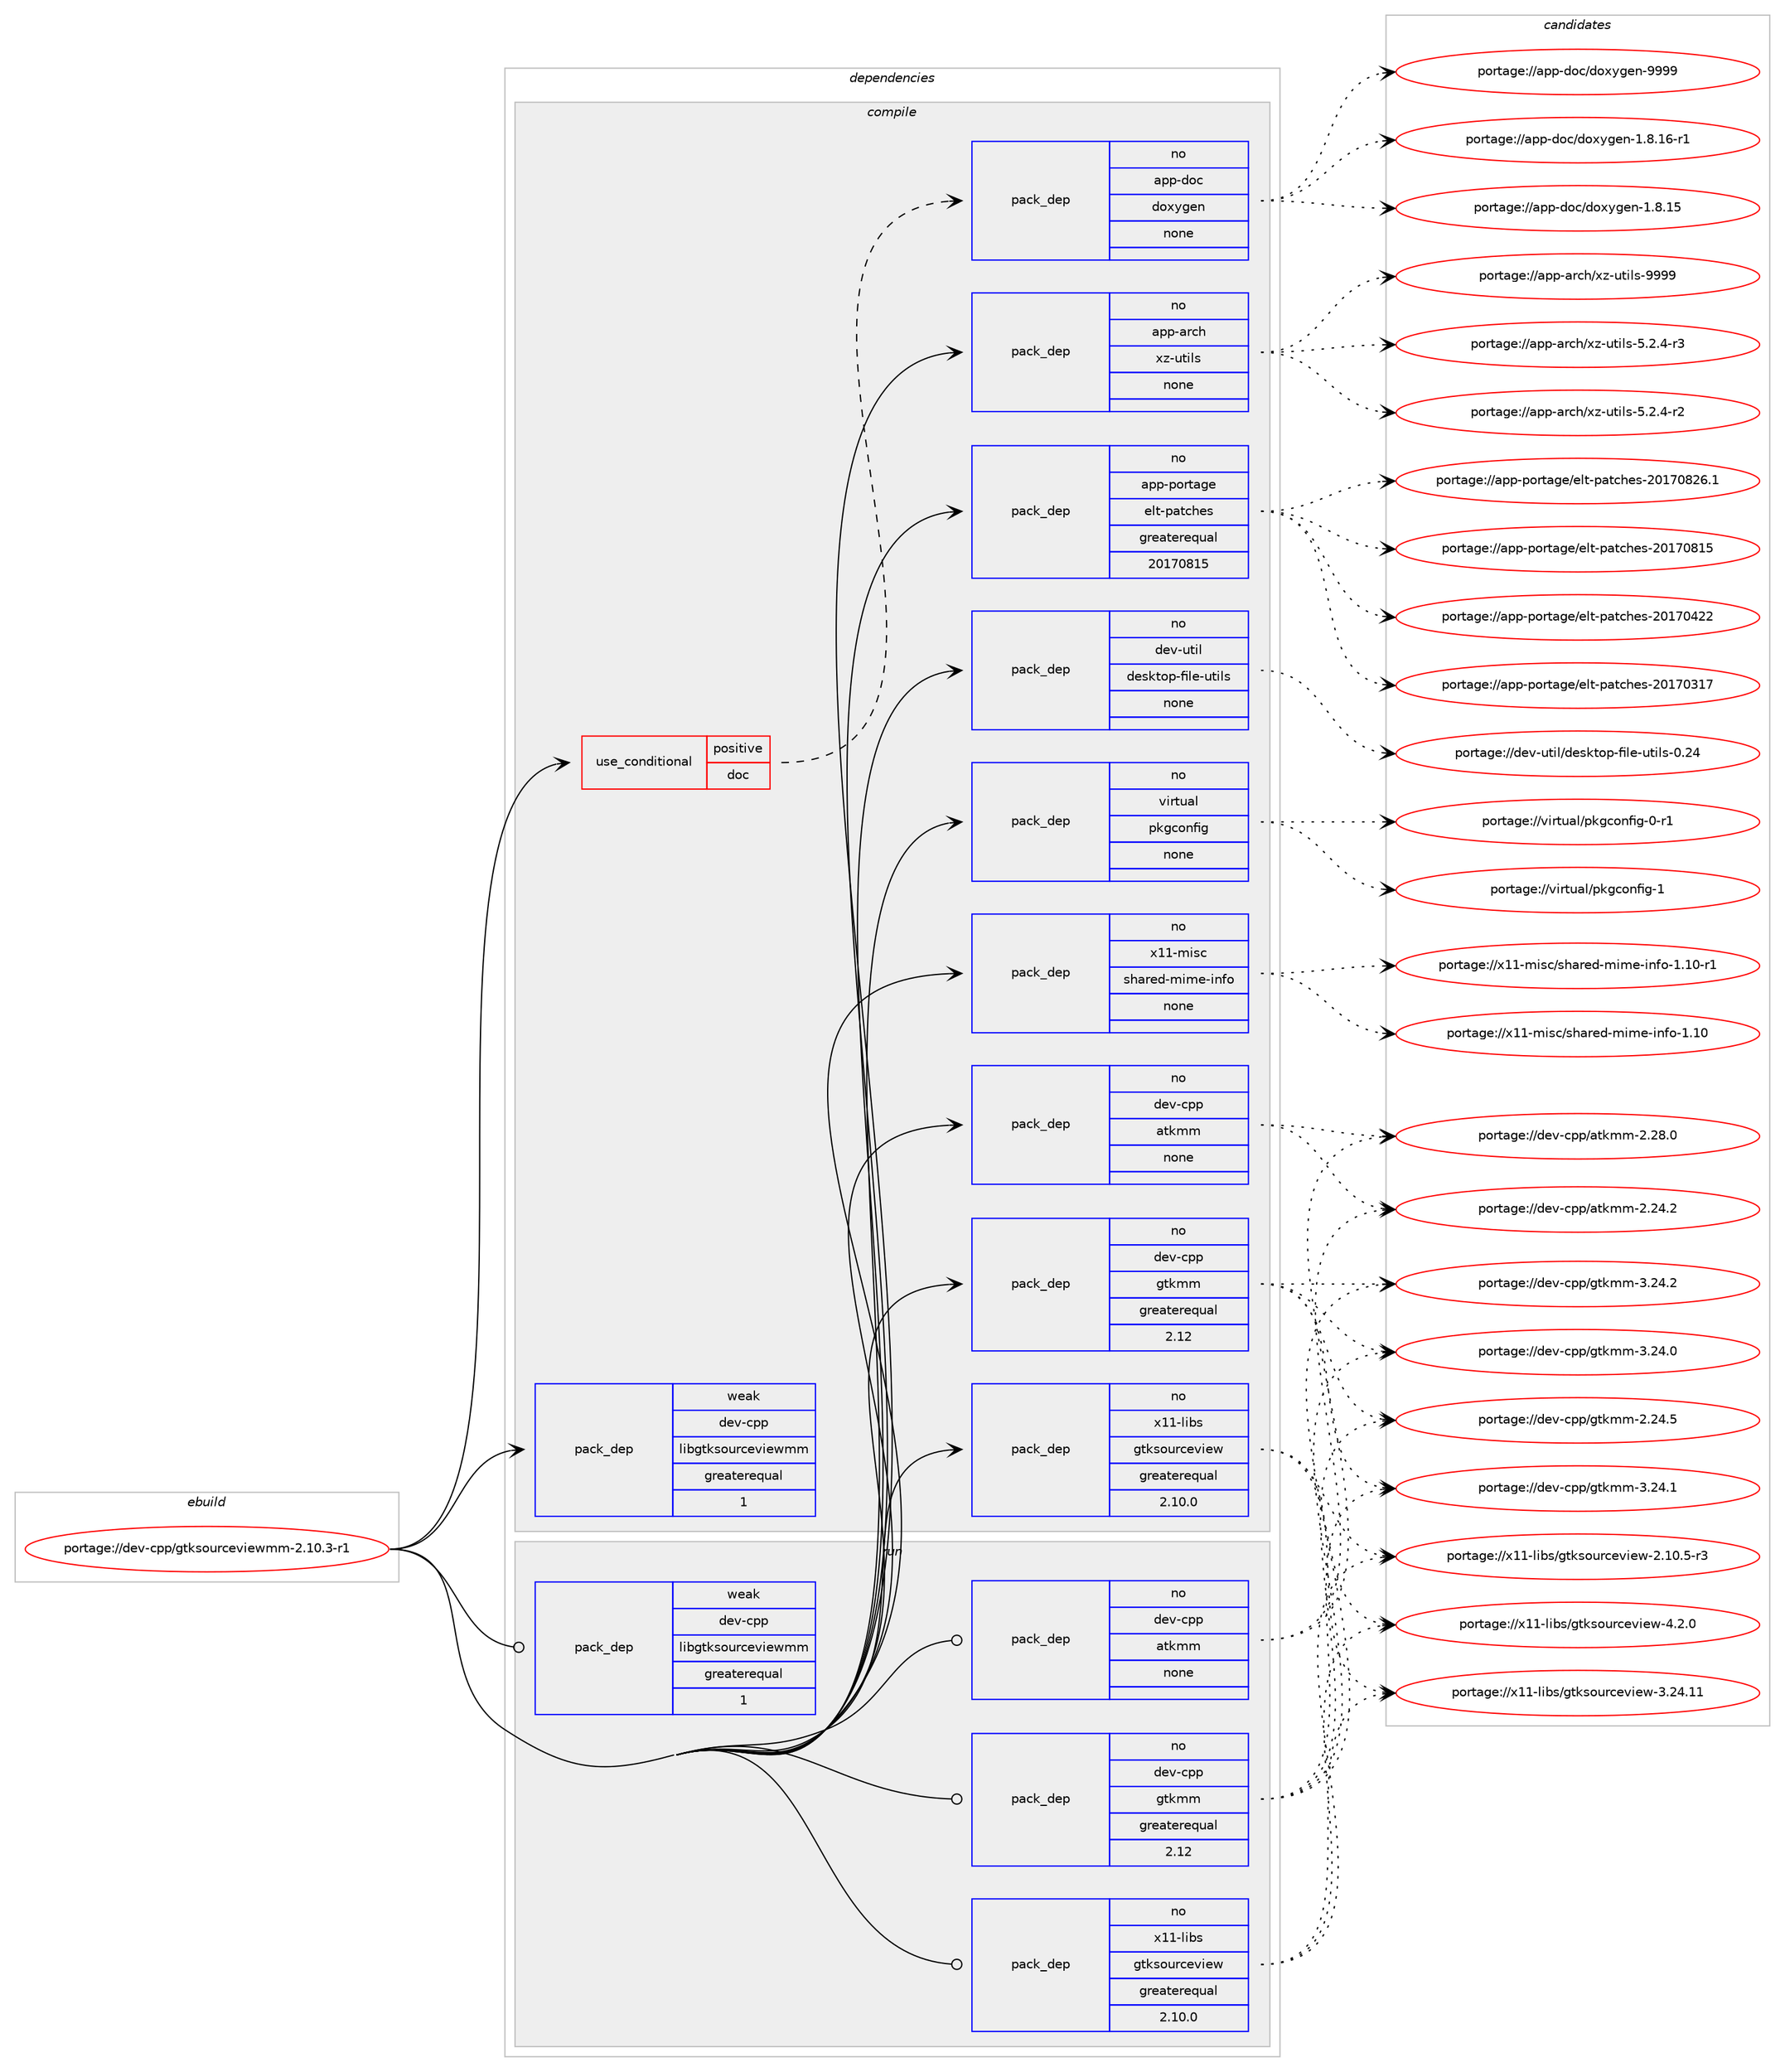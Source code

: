 digraph prolog {

# *************
# Graph options
# *************

newrank=true;
concentrate=true;
compound=true;
graph [rankdir=LR,fontname=Helvetica,fontsize=10,ranksep=1.5];#, ranksep=2.5, nodesep=0.2];
edge  [arrowhead=vee];
node  [fontname=Helvetica,fontsize=10];

# **********
# The ebuild
# **********

subgraph cluster_leftcol {
color=gray;
label=<<i>ebuild</i>>;
id [label="portage://dev-cpp/gtksourceviewmm-2.10.3-r1", color=red, width=4, href="../dev-cpp/gtksourceviewmm-2.10.3-r1.svg"];
}

# ****************
# The dependencies
# ****************

subgraph cluster_midcol {
color=gray;
label=<<i>dependencies</i>>;
subgraph cluster_compile {
fillcolor="#eeeeee";
style=filled;
label=<<i>compile</i>>;
subgraph cond138929 {
dependency586221 [label=<<TABLE BORDER="0" CELLBORDER="1" CELLSPACING="0" CELLPADDING="4"><TR><TD ROWSPAN="3" CELLPADDING="10">use_conditional</TD></TR><TR><TD>positive</TD></TR><TR><TD>doc</TD></TR></TABLE>>, shape=none, color=red];
subgraph pack439945 {
dependency586222 [label=<<TABLE BORDER="0" CELLBORDER="1" CELLSPACING="0" CELLPADDING="4" WIDTH="220"><TR><TD ROWSPAN="6" CELLPADDING="30">pack_dep</TD></TR><TR><TD WIDTH="110">no</TD></TR><TR><TD>app-doc</TD></TR><TR><TD>doxygen</TD></TR><TR><TD>none</TD></TR><TR><TD></TD></TR></TABLE>>, shape=none, color=blue];
}
dependency586221:e -> dependency586222:w [weight=20,style="dashed",arrowhead="vee"];
}
id:e -> dependency586221:w [weight=20,style="solid",arrowhead="vee"];
subgraph pack439946 {
dependency586223 [label=<<TABLE BORDER="0" CELLBORDER="1" CELLSPACING="0" CELLPADDING="4" WIDTH="220"><TR><TD ROWSPAN="6" CELLPADDING="30">pack_dep</TD></TR><TR><TD WIDTH="110">no</TD></TR><TR><TD>app-arch</TD></TR><TR><TD>xz-utils</TD></TR><TR><TD>none</TD></TR><TR><TD></TD></TR></TABLE>>, shape=none, color=blue];
}
id:e -> dependency586223:w [weight=20,style="solid",arrowhead="vee"];
subgraph pack439947 {
dependency586224 [label=<<TABLE BORDER="0" CELLBORDER="1" CELLSPACING="0" CELLPADDING="4" WIDTH="220"><TR><TD ROWSPAN="6" CELLPADDING="30">pack_dep</TD></TR><TR><TD WIDTH="110">no</TD></TR><TR><TD>app-portage</TD></TR><TR><TD>elt-patches</TD></TR><TR><TD>greaterequal</TD></TR><TR><TD>20170815</TD></TR></TABLE>>, shape=none, color=blue];
}
id:e -> dependency586224:w [weight=20,style="solid",arrowhead="vee"];
subgraph pack439948 {
dependency586225 [label=<<TABLE BORDER="0" CELLBORDER="1" CELLSPACING="0" CELLPADDING="4" WIDTH="220"><TR><TD ROWSPAN="6" CELLPADDING="30">pack_dep</TD></TR><TR><TD WIDTH="110">no</TD></TR><TR><TD>dev-cpp</TD></TR><TR><TD>atkmm</TD></TR><TR><TD>none</TD></TR><TR><TD></TD></TR></TABLE>>, shape=none, color=blue];
}
id:e -> dependency586225:w [weight=20,style="solid",arrowhead="vee"];
subgraph pack439949 {
dependency586226 [label=<<TABLE BORDER="0" CELLBORDER="1" CELLSPACING="0" CELLPADDING="4" WIDTH="220"><TR><TD ROWSPAN="6" CELLPADDING="30">pack_dep</TD></TR><TR><TD WIDTH="110">no</TD></TR><TR><TD>dev-cpp</TD></TR><TR><TD>gtkmm</TD></TR><TR><TD>greaterequal</TD></TR><TR><TD>2.12</TD></TR></TABLE>>, shape=none, color=blue];
}
id:e -> dependency586226:w [weight=20,style="solid",arrowhead="vee"];
subgraph pack439950 {
dependency586227 [label=<<TABLE BORDER="0" CELLBORDER="1" CELLSPACING="0" CELLPADDING="4" WIDTH="220"><TR><TD ROWSPAN="6" CELLPADDING="30">pack_dep</TD></TR><TR><TD WIDTH="110">no</TD></TR><TR><TD>dev-util</TD></TR><TR><TD>desktop-file-utils</TD></TR><TR><TD>none</TD></TR><TR><TD></TD></TR></TABLE>>, shape=none, color=blue];
}
id:e -> dependency586227:w [weight=20,style="solid",arrowhead="vee"];
subgraph pack439951 {
dependency586228 [label=<<TABLE BORDER="0" CELLBORDER="1" CELLSPACING="0" CELLPADDING="4" WIDTH="220"><TR><TD ROWSPAN="6" CELLPADDING="30">pack_dep</TD></TR><TR><TD WIDTH="110">no</TD></TR><TR><TD>virtual</TD></TR><TR><TD>pkgconfig</TD></TR><TR><TD>none</TD></TR><TR><TD></TD></TR></TABLE>>, shape=none, color=blue];
}
id:e -> dependency586228:w [weight=20,style="solid",arrowhead="vee"];
subgraph pack439952 {
dependency586229 [label=<<TABLE BORDER="0" CELLBORDER="1" CELLSPACING="0" CELLPADDING="4" WIDTH="220"><TR><TD ROWSPAN="6" CELLPADDING="30">pack_dep</TD></TR><TR><TD WIDTH="110">no</TD></TR><TR><TD>x11-libs</TD></TR><TR><TD>gtksourceview</TD></TR><TR><TD>greaterequal</TD></TR><TR><TD>2.10.0</TD></TR></TABLE>>, shape=none, color=blue];
}
id:e -> dependency586229:w [weight=20,style="solid",arrowhead="vee"];
subgraph pack439953 {
dependency586230 [label=<<TABLE BORDER="0" CELLBORDER="1" CELLSPACING="0" CELLPADDING="4" WIDTH="220"><TR><TD ROWSPAN="6" CELLPADDING="30">pack_dep</TD></TR><TR><TD WIDTH="110">no</TD></TR><TR><TD>x11-misc</TD></TR><TR><TD>shared-mime-info</TD></TR><TR><TD>none</TD></TR><TR><TD></TD></TR></TABLE>>, shape=none, color=blue];
}
id:e -> dependency586230:w [weight=20,style="solid",arrowhead="vee"];
subgraph pack439954 {
dependency586231 [label=<<TABLE BORDER="0" CELLBORDER="1" CELLSPACING="0" CELLPADDING="4" WIDTH="220"><TR><TD ROWSPAN="6" CELLPADDING="30">pack_dep</TD></TR><TR><TD WIDTH="110">weak</TD></TR><TR><TD>dev-cpp</TD></TR><TR><TD>libgtksourceviewmm</TD></TR><TR><TD>greaterequal</TD></TR><TR><TD>1</TD></TR></TABLE>>, shape=none, color=blue];
}
id:e -> dependency586231:w [weight=20,style="solid",arrowhead="vee"];
}
subgraph cluster_compileandrun {
fillcolor="#eeeeee";
style=filled;
label=<<i>compile and run</i>>;
}
subgraph cluster_run {
fillcolor="#eeeeee";
style=filled;
label=<<i>run</i>>;
subgraph pack439955 {
dependency586232 [label=<<TABLE BORDER="0" CELLBORDER="1" CELLSPACING="0" CELLPADDING="4" WIDTH="220"><TR><TD ROWSPAN="6" CELLPADDING="30">pack_dep</TD></TR><TR><TD WIDTH="110">no</TD></TR><TR><TD>dev-cpp</TD></TR><TR><TD>atkmm</TD></TR><TR><TD>none</TD></TR><TR><TD></TD></TR></TABLE>>, shape=none, color=blue];
}
id:e -> dependency586232:w [weight=20,style="solid",arrowhead="odot"];
subgraph pack439956 {
dependency586233 [label=<<TABLE BORDER="0" CELLBORDER="1" CELLSPACING="0" CELLPADDING="4" WIDTH="220"><TR><TD ROWSPAN="6" CELLPADDING="30">pack_dep</TD></TR><TR><TD WIDTH="110">no</TD></TR><TR><TD>dev-cpp</TD></TR><TR><TD>gtkmm</TD></TR><TR><TD>greaterequal</TD></TR><TR><TD>2.12</TD></TR></TABLE>>, shape=none, color=blue];
}
id:e -> dependency586233:w [weight=20,style="solid",arrowhead="odot"];
subgraph pack439957 {
dependency586234 [label=<<TABLE BORDER="0" CELLBORDER="1" CELLSPACING="0" CELLPADDING="4" WIDTH="220"><TR><TD ROWSPAN="6" CELLPADDING="30">pack_dep</TD></TR><TR><TD WIDTH="110">no</TD></TR><TR><TD>x11-libs</TD></TR><TR><TD>gtksourceview</TD></TR><TR><TD>greaterequal</TD></TR><TR><TD>2.10.0</TD></TR></TABLE>>, shape=none, color=blue];
}
id:e -> dependency586234:w [weight=20,style="solid",arrowhead="odot"];
subgraph pack439958 {
dependency586235 [label=<<TABLE BORDER="0" CELLBORDER="1" CELLSPACING="0" CELLPADDING="4" WIDTH="220"><TR><TD ROWSPAN="6" CELLPADDING="30">pack_dep</TD></TR><TR><TD WIDTH="110">weak</TD></TR><TR><TD>dev-cpp</TD></TR><TR><TD>libgtksourceviewmm</TD></TR><TR><TD>greaterequal</TD></TR><TR><TD>1</TD></TR></TABLE>>, shape=none, color=blue];
}
id:e -> dependency586235:w [weight=20,style="solid",arrowhead="odot"];
}
}

# **************
# The candidates
# **************

subgraph cluster_choices {
rank=same;
color=gray;
label=<<i>candidates</i>>;

subgraph choice439945 {
color=black;
nodesep=1;
choice971121124510011199471001111201211031011104557575757 [label="portage://app-doc/doxygen-9999", color=red, width=4,href="../app-doc/doxygen-9999.svg"];
choice97112112451001119947100111120121103101110454946564649544511449 [label="portage://app-doc/doxygen-1.8.16-r1", color=red, width=4,href="../app-doc/doxygen-1.8.16-r1.svg"];
choice9711211245100111994710011112012110310111045494656464953 [label="portage://app-doc/doxygen-1.8.15", color=red, width=4,href="../app-doc/doxygen-1.8.15.svg"];
dependency586222:e -> choice971121124510011199471001111201211031011104557575757:w [style=dotted,weight="100"];
dependency586222:e -> choice97112112451001119947100111120121103101110454946564649544511449:w [style=dotted,weight="100"];
dependency586222:e -> choice9711211245100111994710011112012110310111045494656464953:w [style=dotted,weight="100"];
}
subgraph choice439946 {
color=black;
nodesep=1;
choice9711211245971149910447120122451171161051081154557575757 [label="portage://app-arch/xz-utils-9999", color=red, width=4,href="../app-arch/xz-utils-9999.svg"];
choice9711211245971149910447120122451171161051081154553465046524511451 [label="portage://app-arch/xz-utils-5.2.4-r3", color=red, width=4,href="../app-arch/xz-utils-5.2.4-r3.svg"];
choice9711211245971149910447120122451171161051081154553465046524511450 [label="portage://app-arch/xz-utils-5.2.4-r2", color=red, width=4,href="../app-arch/xz-utils-5.2.4-r2.svg"];
dependency586223:e -> choice9711211245971149910447120122451171161051081154557575757:w [style=dotted,weight="100"];
dependency586223:e -> choice9711211245971149910447120122451171161051081154553465046524511451:w [style=dotted,weight="100"];
dependency586223:e -> choice9711211245971149910447120122451171161051081154553465046524511450:w [style=dotted,weight="100"];
}
subgraph choice439947 {
color=black;
nodesep=1;
choice971121124511211111411697103101471011081164511297116991041011154550484955485650544649 [label="portage://app-portage/elt-patches-20170826.1", color=red, width=4,href="../app-portage/elt-patches-20170826.1.svg"];
choice97112112451121111141169710310147101108116451129711699104101115455048495548564953 [label="portage://app-portage/elt-patches-20170815", color=red, width=4,href="../app-portage/elt-patches-20170815.svg"];
choice97112112451121111141169710310147101108116451129711699104101115455048495548525050 [label="portage://app-portage/elt-patches-20170422", color=red, width=4,href="../app-portage/elt-patches-20170422.svg"];
choice97112112451121111141169710310147101108116451129711699104101115455048495548514955 [label="portage://app-portage/elt-patches-20170317", color=red, width=4,href="../app-portage/elt-patches-20170317.svg"];
dependency586224:e -> choice971121124511211111411697103101471011081164511297116991041011154550484955485650544649:w [style=dotted,weight="100"];
dependency586224:e -> choice97112112451121111141169710310147101108116451129711699104101115455048495548564953:w [style=dotted,weight="100"];
dependency586224:e -> choice97112112451121111141169710310147101108116451129711699104101115455048495548525050:w [style=dotted,weight="100"];
dependency586224:e -> choice97112112451121111141169710310147101108116451129711699104101115455048495548514955:w [style=dotted,weight="100"];
}
subgraph choice439948 {
color=black;
nodesep=1;
choice1001011184599112112479711610710910945504650564648 [label="portage://dev-cpp/atkmm-2.28.0", color=red, width=4,href="../dev-cpp/atkmm-2.28.0.svg"];
choice1001011184599112112479711610710910945504650524650 [label="portage://dev-cpp/atkmm-2.24.2", color=red, width=4,href="../dev-cpp/atkmm-2.24.2.svg"];
dependency586225:e -> choice1001011184599112112479711610710910945504650564648:w [style=dotted,weight="100"];
dependency586225:e -> choice1001011184599112112479711610710910945504650524650:w [style=dotted,weight="100"];
}
subgraph choice439949 {
color=black;
nodesep=1;
choice10010111845991121124710311610710910945514650524650 [label="portage://dev-cpp/gtkmm-3.24.2", color=red, width=4,href="../dev-cpp/gtkmm-3.24.2.svg"];
choice10010111845991121124710311610710910945514650524649 [label="portage://dev-cpp/gtkmm-3.24.1", color=red, width=4,href="../dev-cpp/gtkmm-3.24.1.svg"];
choice10010111845991121124710311610710910945514650524648 [label="portage://dev-cpp/gtkmm-3.24.0", color=red, width=4,href="../dev-cpp/gtkmm-3.24.0.svg"];
choice10010111845991121124710311610710910945504650524653 [label="portage://dev-cpp/gtkmm-2.24.5", color=red, width=4,href="../dev-cpp/gtkmm-2.24.5.svg"];
dependency586226:e -> choice10010111845991121124710311610710910945514650524650:w [style=dotted,weight="100"];
dependency586226:e -> choice10010111845991121124710311610710910945514650524649:w [style=dotted,weight="100"];
dependency586226:e -> choice10010111845991121124710311610710910945514650524648:w [style=dotted,weight="100"];
dependency586226:e -> choice10010111845991121124710311610710910945504650524653:w [style=dotted,weight="100"];
}
subgraph choice439950 {
color=black;
nodesep=1;
choice100101118451171161051084710010111510711611111245102105108101451171161051081154548465052 [label="portage://dev-util/desktop-file-utils-0.24", color=red, width=4,href="../dev-util/desktop-file-utils-0.24.svg"];
dependency586227:e -> choice100101118451171161051084710010111510711611111245102105108101451171161051081154548465052:w [style=dotted,weight="100"];
}
subgraph choice439951 {
color=black;
nodesep=1;
choice1181051141161179710847112107103991111101021051034549 [label="portage://virtual/pkgconfig-1", color=red, width=4,href="../virtual/pkgconfig-1.svg"];
choice11810511411611797108471121071039911111010210510345484511449 [label="portage://virtual/pkgconfig-0-r1", color=red, width=4,href="../virtual/pkgconfig-0-r1.svg"];
dependency586228:e -> choice1181051141161179710847112107103991111101021051034549:w [style=dotted,weight="100"];
dependency586228:e -> choice11810511411611797108471121071039911111010210510345484511449:w [style=dotted,weight="100"];
}
subgraph choice439952 {
color=black;
nodesep=1;
choice120494945108105981154710311610711511111711499101118105101119455246504648 [label="portage://x11-libs/gtksourceview-4.2.0", color=red, width=4,href="../x11-libs/gtksourceview-4.2.0.svg"];
choice1204949451081059811547103116107115111117114991011181051011194551465052464949 [label="portage://x11-libs/gtksourceview-3.24.11", color=red, width=4,href="../x11-libs/gtksourceview-3.24.11.svg"];
choice120494945108105981154710311610711511111711499101118105101119455046494846534511451 [label="portage://x11-libs/gtksourceview-2.10.5-r3", color=red, width=4,href="../x11-libs/gtksourceview-2.10.5-r3.svg"];
dependency586229:e -> choice120494945108105981154710311610711511111711499101118105101119455246504648:w [style=dotted,weight="100"];
dependency586229:e -> choice1204949451081059811547103116107115111117114991011181051011194551465052464949:w [style=dotted,weight="100"];
dependency586229:e -> choice120494945108105981154710311610711511111711499101118105101119455046494846534511451:w [style=dotted,weight="100"];
}
subgraph choice439953 {
color=black;
nodesep=1;
choice120494945109105115994711510497114101100451091051091014510511010211145494649484511449 [label="portage://x11-misc/shared-mime-info-1.10-r1", color=red, width=4,href="../x11-misc/shared-mime-info-1.10-r1.svg"];
choice12049494510910511599471151049711410110045109105109101451051101021114549464948 [label="portage://x11-misc/shared-mime-info-1.10", color=red, width=4,href="../x11-misc/shared-mime-info-1.10.svg"];
dependency586230:e -> choice120494945109105115994711510497114101100451091051091014510511010211145494649484511449:w [style=dotted,weight="100"];
dependency586230:e -> choice12049494510910511599471151049711410110045109105109101451051101021114549464948:w [style=dotted,weight="100"];
}
subgraph choice439954 {
color=black;
nodesep=1;
}
subgraph choice439955 {
color=black;
nodesep=1;
choice1001011184599112112479711610710910945504650564648 [label="portage://dev-cpp/atkmm-2.28.0", color=red, width=4,href="../dev-cpp/atkmm-2.28.0.svg"];
choice1001011184599112112479711610710910945504650524650 [label="portage://dev-cpp/atkmm-2.24.2", color=red, width=4,href="../dev-cpp/atkmm-2.24.2.svg"];
dependency586232:e -> choice1001011184599112112479711610710910945504650564648:w [style=dotted,weight="100"];
dependency586232:e -> choice1001011184599112112479711610710910945504650524650:w [style=dotted,weight="100"];
}
subgraph choice439956 {
color=black;
nodesep=1;
choice10010111845991121124710311610710910945514650524650 [label="portage://dev-cpp/gtkmm-3.24.2", color=red, width=4,href="../dev-cpp/gtkmm-3.24.2.svg"];
choice10010111845991121124710311610710910945514650524649 [label="portage://dev-cpp/gtkmm-3.24.1", color=red, width=4,href="../dev-cpp/gtkmm-3.24.1.svg"];
choice10010111845991121124710311610710910945514650524648 [label="portage://dev-cpp/gtkmm-3.24.0", color=red, width=4,href="../dev-cpp/gtkmm-3.24.0.svg"];
choice10010111845991121124710311610710910945504650524653 [label="portage://dev-cpp/gtkmm-2.24.5", color=red, width=4,href="../dev-cpp/gtkmm-2.24.5.svg"];
dependency586233:e -> choice10010111845991121124710311610710910945514650524650:w [style=dotted,weight="100"];
dependency586233:e -> choice10010111845991121124710311610710910945514650524649:w [style=dotted,weight="100"];
dependency586233:e -> choice10010111845991121124710311610710910945514650524648:w [style=dotted,weight="100"];
dependency586233:e -> choice10010111845991121124710311610710910945504650524653:w [style=dotted,weight="100"];
}
subgraph choice439957 {
color=black;
nodesep=1;
choice120494945108105981154710311610711511111711499101118105101119455246504648 [label="portage://x11-libs/gtksourceview-4.2.0", color=red, width=4,href="../x11-libs/gtksourceview-4.2.0.svg"];
choice1204949451081059811547103116107115111117114991011181051011194551465052464949 [label="portage://x11-libs/gtksourceview-3.24.11", color=red, width=4,href="../x11-libs/gtksourceview-3.24.11.svg"];
choice120494945108105981154710311610711511111711499101118105101119455046494846534511451 [label="portage://x11-libs/gtksourceview-2.10.5-r3", color=red, width=4,href="../x11-libs/gtksourceview-2.10.5-r3.svg"];
dependency586234:e -> choice120494945108105981154710311610711511111711499101118105101119455246504648:w [style=dotted,weight="100"];
dependency586234:e -> choice1204949451081059811547103116107115111117114991011181051011194551465052464949:w [style=dotted,weight="100"];
dependency586234:e -> choice120494945108105981154710311610711511111711499101118105101119455046494846534511451:w [style=dotted,weight="100"];
}
subgraph choice439958 {
color=black;
nodesep=1;
}
}

}
